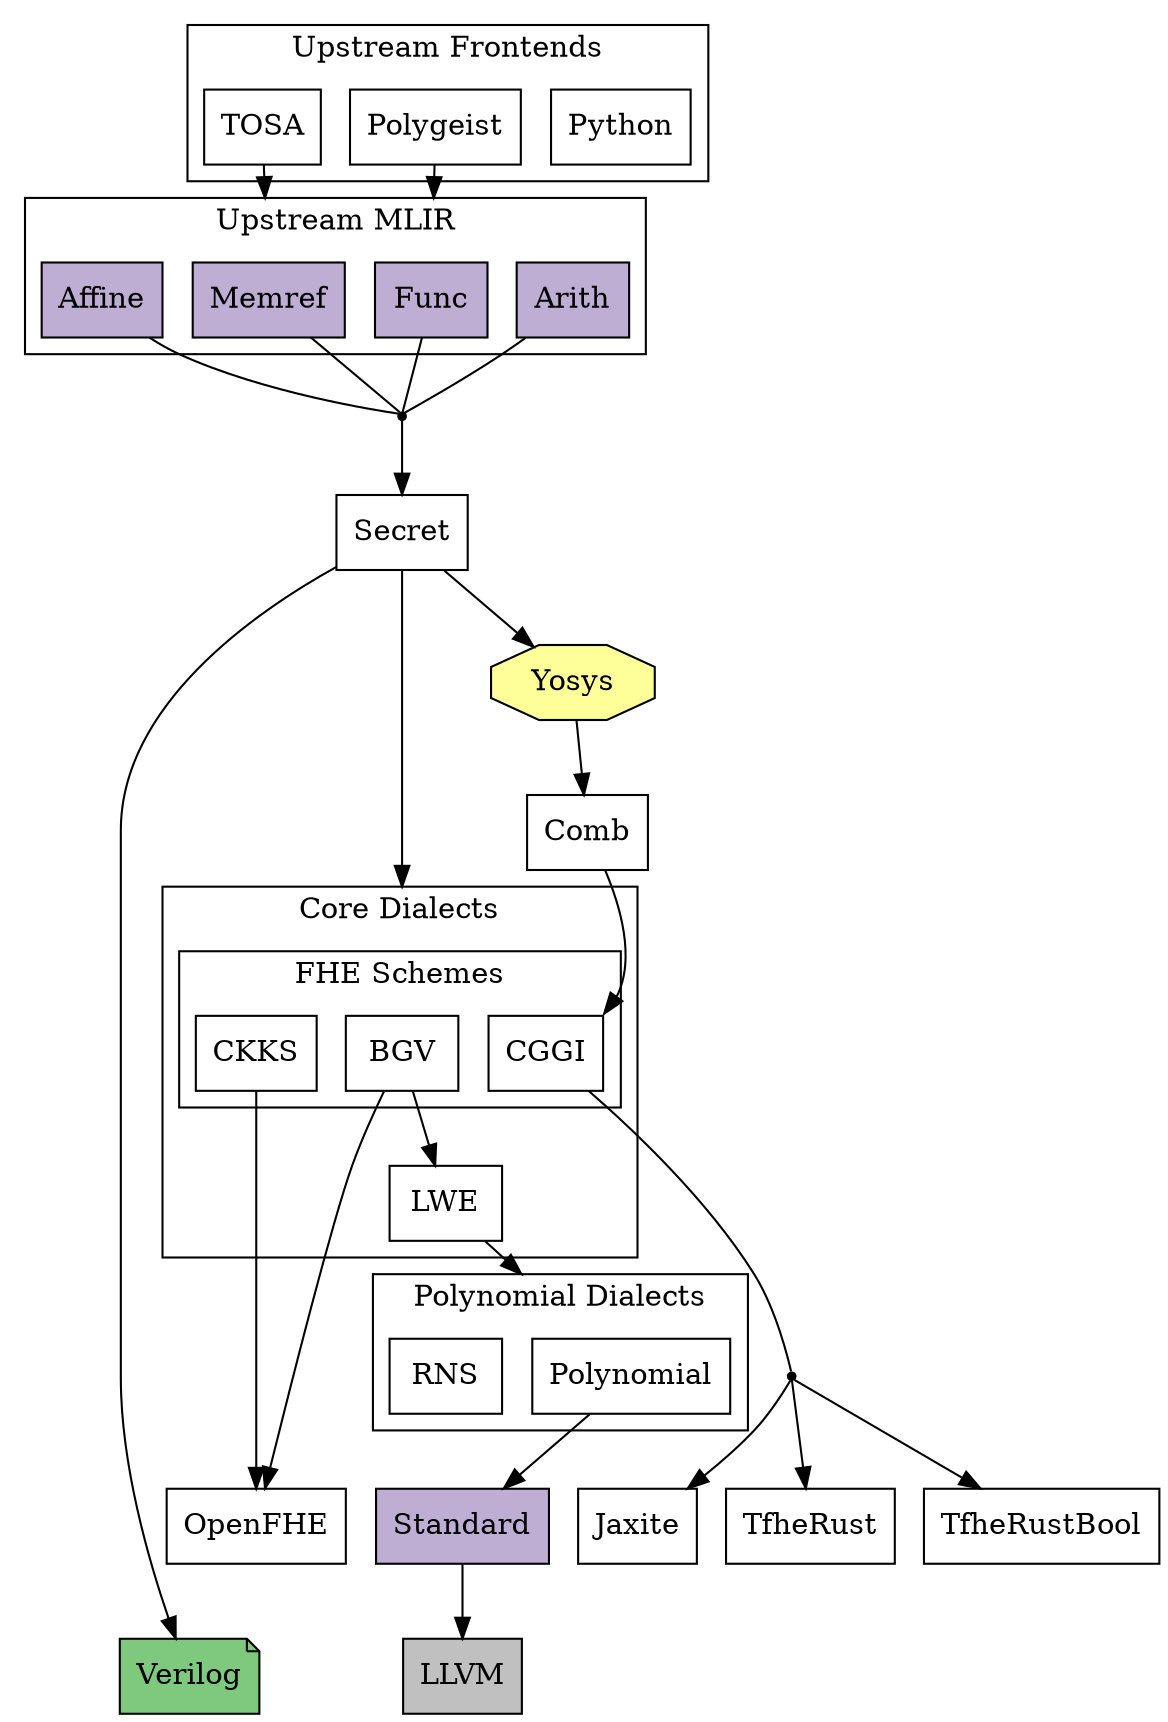 digraph G {
    // Note: Remember to run `dot -Tsvg dialects.dot > images/dialects.svg` after
    // modifying this file to regenerate the .svg render of the graph.
    rankdir = TB // Top to bottom graph layout
    splines = spline // Curved edges
    node [shape=box, style=filled fillcolor="white"]
    nodesep=0.2 // horizontal compression
    ranksep=0.5 // vertical compression
    compound=true

    subgraph cluster_inputs {
        label = "Upstream Frontends"
        Python
        Polygeist
        TOSA
    }

    // MLIR dialects
    subgraph cluster_mlir {
        label = "Upstream MLIR"
        node [fillcolor="#beaed4"]
        Arith
        Affine
        Func
        Memref
    }

    lower_from_mlir [shape=point label="" fillcolor=black]
    {Arith Affine Func Memref} -> lower_from_mlir [arrowhead=none]

    TOSA -> Memref [lhead=cluster_mlir]
    Polygeist -> Func [lhead=cluster_mlir]

    // External tools
    subgraph external_tools {
      node [shape=octagon fillcolor="#ffff99"]
      Yosys
    }

    Secret [URL="https://heir.dev/docs/dialects/secret/"]
    Comb [URL="https://heir.dev/docs/dialects/comb/"]

    lower_from_mlir -> Secret
    Secret -> Yosys -> Comb

    Verilog [ fillcolor="#7fc97f" shape="note"]
    Secret -> Verilog


    subgraph cluster_fhe {
        label = "Core Dialects"
        LWE [URL="https://heir.dev/docs/dialects/lwe/"]
        subgraph cluster_fhe_schemes {
            label = "FHE Schemes"
            BGV [URL="https://heir.dev/docs/dialects/bgv/"]
            CKKS [URL="https://heir.dev/docs/dialects/ckks/"]
            CGGI [URL="https://heir.dev/docs/dialects/cggi/"]
        }
    }

    Secret -> BGV [lhead=cluster_fhe]
    Comb -> CGGI:ne // change e to use the right port of the destination node



    subgraph cluster_poly {
        label="Polynomial Dialects"
        Polynomial [URL="https://heir.dev/docs/dialects/polynomial/"]
        RNS [URL="https://heir.dev/docs/dialects/rns/"]
    }

    OpenFHE  [URL="https://heir.dev/docs/dialects/openfhe/"]
    Standard [fillcolor="#beaed4"]  //Tensor, Linalg, Affine etc.
    Jaxite [URL="https://heir.dev/docs/dialects/jaxite/"]
    TfheRust [URL="https://heir.dev/docs/dialects/tfherust/"]
    TfheRustBool [URL="https://heir.dev/docs/dialects/tfherustbool/"]

    LLVM [fillcolor="gray"]

    BGV ->  OpenFHE
    CKKS ->  OpenFHE
    BGV -> LWE
    LWE -> Polynomial [lhead=cluster_poly]
    lower_from_cggi [shape=point label="" fillcolor=black]
    CGGI -> lower_from_cggi [arrowhead=none]
    lower_from_cggi -> {Jaxite TfheRust TfheRustBool}

    Polynomial -> Standard
    Standard -> LLVM


    // Invisible edges for layout adjustments
    edge [style=invis]
    //This is a real edge but invisible now for simplicity
    Arith -> Yosys
    // Keep RNS below FHE Schemes
    LWE -> RNS
    // Keep Poly above Targets
    Polynomial -> {OpenFHE TfheRust TfheRustBool Jaxite}
    // Keep Verilog below Targets: LeftmostTarget -> Verilog
    OpenFHE -> Verilog
}
